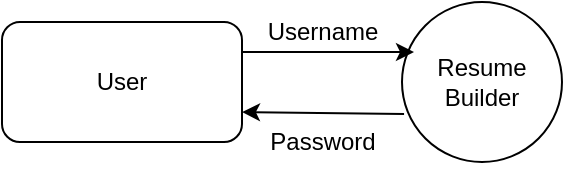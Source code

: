 <mxfile version="20.8.16" type="device"><diagram name="Page-1" id="ZRnOOFJX3CnrMnobWNKo"><mxGraphModel dx="880" dy="427" grid="1" gridSize="10" guides="1" tooltips="1" connect="1" arrows="1" fold="1" page="1" pageScale="1" pageWidth="850" pageHeight="1100" math="0" shadow="0"><root><mxCell id="0"/><mxCell id="1" parent="0"/><mxCell id="dFZ0ysBbGp8HjzyRJg5f-3" value="Resume Builder" style="ellipse;whiteSpace=wrap;html=1;aspect=fixed;" parent="1" vertex="1"><mxGeometry x="340" y="140" width="80" height="80" as="geometry"/></mxCell><mxCell id="dFZ0ysBbGp8HjzyRJg5f-4" value="User" style="rounded=1;whiteSpace=wrap;html=1;" parent="1" vertex="1"><mxGeometry x="140" y="150" width="120" height="60" as="geometry"/></mxCell><mxCell id="dFZ0ysBbGp8HjzyRJg5f-5" value="" style="endArrow=classic;html=1;rounded=0;exitX=1;exitY=0.25;exitDx=0;exitDy=0;entryX=0.075;entryY=0.313;entryDx=0;entryDy=0;entryPerimeter=0;" parent="1" source="dFZ0ysBbGp8HjzyRJg5f-4" target="dFZ0ysBbGp8HjzyRJg5f-3" edge="1"><mxGeometry width="50" height="50" relative="1" as="geometry"><mxPoint x="260" y="120" as="sourcePoint"/><mxPoint x="310" y="70" as="targetPoint"/></mxGeometry></mxCell><mxCell id="dFZ0ysBbGp8HjzyRJg5f-6" value="" style="endArrow=classic;html=1;rounded=0;entryX=1;entryY=0.75;entryDx=0;entryDy=0;exitX=0.013;exitY=0.7;exitDx=0;exitDy=0;exitPerimeter=0;" parent="1" source="dFZ0ysBbGp8HjzyRJg5f-3" target="dFZ0ysBbGp8HjzyRJg5f-4" edge="1"><mxGeometry width="50" height="50" relative="1" as="geometry"><mxPoint x="270" y="290" as="sourcePoint"/><mxPoint x="320" y="240" as="targetPoint"/></mxGeometry></mxCell><mxCell id="dFZ0ysBbGp8HjzyRJg5f-7" value="Username" style="text;html=1;align=center;verticalAlign=middle;resizable=0;points=[];autosize=1;strokeColor=none;fillColor=none;" parent="1" vertex="1"><mxGeometry x="260" y="140" width="80" height="30" as="geometry"/></mxCell><mxCell id="dFZ0ysBbGp8HjzyRJg5f-8" value="Password" style="text;html=1;align=center;verticalAlign=middle;resizable=0;points=[];autosize=1;strokeColor=none;fillColor=none;" parent="1" vertex="1"><mxGeometry x="260" y="195" width="80" height="30" as="geometry"/></mxCell></root></mxGraphModel></diagram></mxfile>